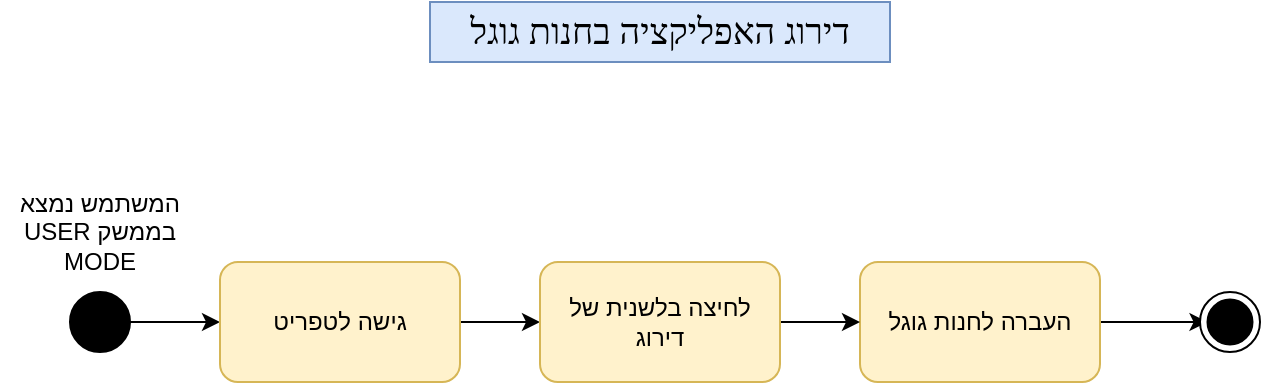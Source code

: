 <mxfile version="16.5.1" type="device"><diagram id="kgpKYQtTHZ0yAKxKKP6v" name="Page-1"><mxGraphModel dx="1038" dy="649" grid="1" gridSize="10" guides="1" tooltips="1" connect="1" arrows="1" fold="1" page="1" pageScale="1" pageWidth="850" pageHeight="1100" math="0" shadow="0"><root><mxCell id="0"/><mxCell id="1" parent="0"/><mxCell id="uczeWLMeLgXxNhw-wlqn-5" value="" style="edgeStyle=orthogonalEdgeStyle;rounded=0;orthogonalLoop=1;jettySize=auto;html=1;fontSize=18;fontColor=none;" edge="1" parent="1" source="xDS9O43a5M-6E7foYpb0-1" target="xDS9O43a5M-6E7foYpb0-30"><mxGeometry relative="1" as="geometry"/></mxCell><mxCell id="xDS9O43a5M-6E7foYpb0-1" value="" style="ellipse;whiteSpace=wrap;html=1;aspect=fixed;fillColor=#000000;" parent="1" vertex="1"><mxGeometry x="115" y="255" width="30" height="30" as="geometry"/></mxCell><mxCell id="xDS9O43a5M-6E7foYpb0-4" value="המשתמש נמצא בממשק USER MODE" style="text;html=1;strokeColor=none;fillColor=none;align=center;verticalAlign=middle;whiteSpace=wrap;rounded=0;textDirection=rtl;" parent="1" vertex="1"><mxGeometry x="80" y="210" width="100" height="30" as="geometry"/></mxCell><mxCell id="xDS9O43a5M-6E7foYpb0-5" value="" style="endArrow=classic;html=1;rounded=0;exitX=1;exitY=0.5;exitDx=0;exitDy=0;entryX=0;entryY=0.5;entryDx=0;entryDy=0;" parent="1" edge="1"><mxGeometry width="50" height="50" relative="1" as="geometry"><mxPoint x="300" y="270" as="sourcePoint"/><mxPoint x="350" y="270" as="targetPoint"/></mxGeometry></mxCell><mxCell id="uczeWLMeLgXxNhw-wlqn-4" value="" style="edgeStyle=orthogonalEdgeStyle;rounded=0;orthogonalLoop=1;jettySize=auto;html=1;fontSize=18;fontColor=none;" edge="1" parent="1" source="xDS9O43a5M-6E7foYpb0-25" target="xDS9O43a5M-6E7foYpb0-47"><mxGeometry relative="1" as="geometry"/></mxCell><mxCell id="xDS9O43a5M-6E7foYpb0-25" value="העברה לחנות גוגל" style="rounded=1;whiteSpace=wrap;html=1;fillColor=#fff2cc;strokeColor=#d6b656;align=center;textDirection=rtl;" parent="1" vertex="1"><mxGeometry x="510" y="240" width="120" height="60" as="geometry"/></mxCell><mxCell id="xDS9O43a5M-6E7foYpb0-30" value="גישה לטפריט" style="rounded=1;whiteSpace=wrap;html=1;fillColor=#fff2cc;strokeColor=#d6b656;align=center;textDirection=rtl;" parent="1" vertex="1"><mxGeometry x="190" y="240" width="120" height="60" as="geometry"/></mxCell><mxCell id="xDS9O43a5M-6E7foYpb0-33" value="&lt;span style=&quot;font-family: &amp;#34;david&amp;#34;&quot;&gt;&lt;font style=&quot;font-size: 18px&quot;&gt;דירוג האפליקציה בחנות גוגל&lt;/font&gt;&lt;/span&gt;" style="rounded=0;whiteSpace=wrap;html=1;labelBackgroundColor=none;fillColor=#dae8fc;strokeColor=#6c8ebf;align=center;textDirection=rtl;fontSize=18;fontStyle=0" parent="1" vertex="1"><mxGeometry x="295" y="110" width="230" height="30" as="geometry"/></mxCell><mxCell id="xDS9O43a5M-6E7foYpb0-46" value="" style="ellipse;whiteSpace=wrap;html=1;aspect=fixed;fillColor=#FFFFFF;fontColor=none;labelBackgroundColor=none;noLabel=1;" parent="1" vertex="1"><mxGeometry x="680" y="255" width="30" height="30" as="geometry"/></mxCell><mxCell id="xDS9O43a5M-6E7foYpb0-47" value="" style="ellipse;whiteSpace=wrap;html=1;aspect=fixed;fillColor=#000000;" parent="1" vertex="1"><mxGeometry x="683.75" y="258.75" width="22.5" height="22.5" as="geometry"/></mxCell><mxCell id="uczeWLMeLgXxNhw-wlqn-2" value="" style="edgeStyle=orthogonalEdgeStyle;rounded=0;orthogonalLoop=1;jettySize=auto;html=1;fontSize=18;fontColor=none;" edge="1" parent="1" source="uczeWLMeLgXxNhw-wlqn-1" target="xDS9O43a5M-6E7foYpb0-25"><mxGeometry relative="1" as="geometry"/></mxCell><mxCell id="uczeWLMeLgXxNhw-wlqn-1" value="לחיצה בלשנית של דירוג" style="rounded=1;whiteSpace=wrap;html=1;fillColor=#fff2cc;strokeColor=#d6b656;align=center;textDirection=rtl;" vertex="1" parent="1"><mxGeometry x="350" y="240" width="120" height="60" as="geometry"/></mxCell></root></mxGraphModel></diagram></mxfile>
